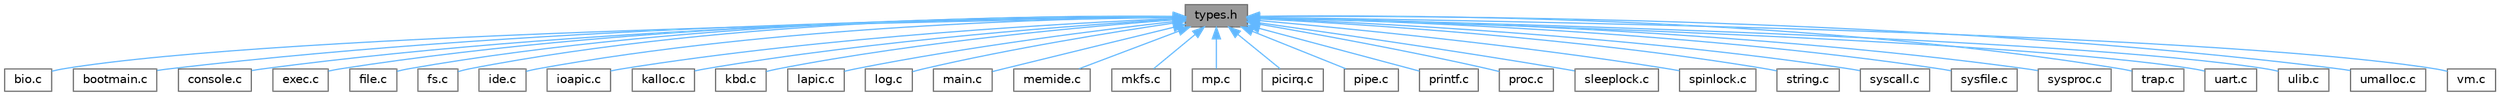 digraph "types.h"
{
 // LATEX_PDF_SIZE
  bgcolor="transparent";
  edge [fontname=Helvetica,fontsize=10,labelfontname=Helvetica,labelfontsize=10];
  node [fontname=Helvetica,fontsize=10,shape=box,height=0.2,width=0.4];
  Node1 [id="Node000001",label="types.h",height=0.2,width=0.4,color="gray40", fillcolor="grey60", style="filled", fontcolor="black",tooltip=" "];
  Node1 -> Node2 [id="edge32_Node000001_Node000002",dir="back",color="steelblue1",style="solid",tooltip=" "];
  Node2 [id="Node000002",label="bio.c",height=0.2,width=0.4,color="grey40", fillcolor="white", style="filled",URL="$dc/de6/bio_8c.html",tooltip=" "];
  Node1 -> Node3 [id="edge33_Node000001_Node000003",dir="back",color="steelblue1",style="solid",tooltip=" "];
  Node3 [id="Node000003",label="bootmain.c",height=0.2,width=0.4,color="grey40", fillcolor="white", style="filled",URL="$d5/dfc/bootmain_8c.html",tooltip=" "];
  Node1 -> Node4 [id="edge34_Node000001_Node000004",dir="back",color="steelblue1",style="solid",tooltip=" "];
  Node4 [id="Node000004",label="console.c",height=0.2,width=0.4,color="grey40", fillcolor="white", style="filled",URL="$d0/d56/console_8c.html",tooltip=" "];
  Node1 -> Node5 [id="edge35_Node000001_Node000005",dir="back",color="steelblue1",style="solid",tooltip=" "];
  Node5 [id="Node000005",label="exec.c",height=0.2,width=0.4,color="grey40", fillcolor="white", style="filled",URL="$df/dc9/exec_8c.html",tooltip=" "];
  Node1 -> Node6 [id="edge36_Node000001_Node000006",dir="back",color="steelblue1",style="solid",tooltip=" "];
  Node6 [id="Node000006",label="file.c",height=0.2,width=0.4,color="grey40", fillcolor="white", style="filled",URL="$d6/d13/file_8c.html",tooltip=" "];
  Node1 -> Node7 [id="edge37_Node000001_Node000007",dir="back",color="steelblue1",style="solid",tooltip=" "];
  Node7 [id="Node000007",label="fs.c",height=0.2,width=0.4,color="grey40", fillcolor="white", style="filled",URL="$d2/d5a/fs_8c.html",tooltip=" "];
  Node1 -> Node8 [id="edge38_Node000001_Node000008",dir="back",color="steelblue1",style="solid",tooltip=" "];
  Node8 [id="Node000008",label="ide.c",height=0.2,width=0.4,color="grey40", fillcolor="white", style="filled",URL="$d9/d2f/ide_8c.html",tooltip=" "];
  Node1 -> Node9 [id="edge39_Node000001_Node000009",dir="back",color="steelblue1",style="solid",tooltip=" "];
  Node9 [id="Node000009",label="ioapic.c",height=0.2,width=0.4,color="grey40", fillcolor="white", style="filled",URL="$dd/d61/ioapic_8c.html",tooltip=" "];
  Node1 -> Node10 [id="edge40_Node000001_Node000010",dir="back",color="steelblue1",style="solid",tooltip=" "];
  Node10 [id="Node000010",label="kalloc.c",height=0.2,width=0.4,color="grey40", fillcolor="white", style="filled",URL="$d4/def/kalloc_8c.html",tooltip=" "];
  Node1 -> Node11 [id="edge41_Node000001_Node000011",dir="back",color="steelblue1",style="solid",tooltip=" "];
  Node11 [id="Node000011",label="kbd.c",height=0.2,width=0.4,color="grey40", fillcolor="white", style="filled",URL="$dc/da9/kbd_8c.html",tooltip=" "];
  Node1 -> Node12 [id="edge42_Node000001_Node000012",dir="back",color="steelblue1",style="solid",tooltip=" "];
  Node12 [id="Node000012",label="lapic.c",height=0.2,width=0.4,color="grey40", fillcolor="white", style="filled",URL="$dc/df6/lapic_8c.html",tooltip=" "];
  Node1 -> Node13 [id="edge43_Node000001_Node000013",dir="back",color="steelblue1",style="solid",tooltip=" "];
  Node13 [id="Node000013",label="log.c",height=0.2,width=0.4,color="grey40", fillcolor="white", style="filled",URL="$d7/df8/log_8c.html",tooltip=" "];
  Node1 -> Node14 [id="edge44_Node000001_Node000014",dir="back",color="steelblue1",style="solid",tooltip=" "];
  Node14 [id="Node000014",label="main.c",height=0.2,width=0.4,color="grey40", fillcolor="white", style="filled",URL="$d0/d29/main_8c.html",tooltip=" "];
  Node1 -> Node15 [id="edge45_Node000001_Node000015",dir="back",color="steelblue1",style="solid",tooltip=" "];
  Node15 [id="Node000015",label="memide.c",height=0.2,width=0.4,color="grey40", fillcolor="white", style="filled",URL="$da/d9b/memide_8c.html",tooltip=" "];
  Node1 -> Node16 [id="edge46_Node000001_Node000016",dir="back",color="steelblue1",style="solid",tooltip=" "];
  Node16 [id="Node000016",label="mkfs.c",height=0.2,width=0.4,color="grey40", fillcolor="white", style="filled",URL="$d7/d1f/mkfs_8c.html",tooltip=" "];
  Node1 -> Node17 [id="edge47_Node000001_Node000017",dir="back",color="steelblue1",style="solid",tooltip=" "];
  Node17 [id="Node000017",label="mp.c",height=0.2,width=0.4,color="grey40", fillcolor="white", style="filled",URL="$dd/d06/mp_8c.html",tooltip=" "];
  Node1 -> Node18 [id="edge48_Node000001_Node000018",dir="back",color="steelblue1",style="solid",tooltip=" "];
  Node18 [id="Node000018",label="picirq.c",height=0.2,width=0.4,color="grey40", fillcolor="white", style="filled",URL="$d5/da8/picirq_8c.html",tooltip=" "];
  Node1 -> Node19 [id="edge49_Node000001_Node000019",dir="back",color="steelblue1",style="solid",tooltip=" "];
  Node19 [id="Node000019",label="pipe.c",height=0.2,width=0.4,color="grey40", fillcolor="white", style="filled",URL="$d1/d47/pipe_8c.html",tooltip=" "];
  Node1 -> Node20 [id="edge50_Node000001_Node000020",dir="back",color="steelblue1",style="solid",tooltip=" "];
  Node20 [id="Node000020",label="printf.c",height=0.2,width=0.4,color="grey40", fillcolor="white", style="filled",URL="$d1/d3d/printf_8c.html",tooltip=" "];
  Node1 -> Node21 [id="edge51_Node000001_Node000021",dir="back",color="steelblue1",style="solid",tooltip=" "];
  Node21 [id="Node000021",label="proc.c",height=0.2,width=0.4,color="grey40", fillcolor="white", style="filled",URL="$d3/dda/proc_8c.html",tooltip=" "];
  Node1 -> Node22 [id="edge52_Node000001_Node000022",dir="back",color="steelblue1",style="solid",tooltip=" "];
  Node22 [id="Node000022",label="sleeplock.c",height=0.2,width=0.4,color="grey40", fillcolor="white", style="filled",URL="$d8/dd1/sleeplock_8c.html",tooltip=" "];
  Node1 -> Node23 [id="edge53_Node000001_Node000023",dir="back",color="steelblue1",style="solid",tooltip=" "];
  Node23 [id="Node000023",label="spinlock.c",height=0.2,width=0.4,color="grey40", fillcolor="white", style="filled",URL="$d3/d2d/spinlock_8c.html",tooltip=" "];
  Node1 -> Node24 [id="edge54_Node000001_Node000024",dir="back",color="steelblue1",style="solid",tooltip=" "];
  Node24 [id="Node000024",label="string.c",height=0.2,width=0.4,color="grey40", fillcolor="white", style="filled",URL="$d1/db0/string_8c.html",tooltip=" "];
  Node1 -> Node25 [id="edge55_Node000001_Node000025",dir="back",color="steelblue1",style="solid",tooltip=" "];
  Node25 [id="Node000025",label="syscall.c",height=0.2,width=0.4,color="grey40", fillcolor="white", style="filled",URL="$db/dd8/syscall_8c.html",tooltip=" "];
  Node1 -> Node26 [id="edge56_Node000001_Node000026",dir="back",color="steelblue1",style="solid",tooltip=" "];
  Node26 [id="Node000026",label="sysfile.c",height=0.2,width=0.4,color="grey40", fillcolor="white", style="filled",URL="$d1/d14/sysfile_8c.html",tooltip=" "];
  Node1 -> Node27 [id="edge57_Node000001_Node000027",dir="back",color="steelblue1",style="solid",tooltip=" "];
  Node27 [id="Node000027",label="sysproc.c",height=0.2,width=0.4,color="grey40", fillcolor="white", style="filled",URL="$dd/d35/sysproc_8c.html",tooltip=" "];
  Node1 -> Node28 [id="edge58_Node000001_Node000028",dir="back",color="steelblue1",style="solid",tooltip=" "];
  Node28 [id="Node000028",label="trap.c",height=0.2,width=0.4,color="grey40", fillcolor="white", style="filled",URL="$dc/d6f/trap_8c.html",tooltip=" "];
  Node1 -> Node29 [id="edge59_Node000001_Node000029",dir="back",color="steelblue1",style="solid",tooltip=" "];
  Node29 [id="Node000029",label="uart.c",height=0.2,width=0.4,color="grey40", fillcolor="white", style="filled",URL="$d1/d87/uart_8c.html",tooltip=" "];
  Node1 -> Node30 [id="edge60_Node000001_Node000030",dir="back",color="steelblue1",style="solid",tooltip=" "];
  Node30 [id="Node000030",label="ulib.c",height=0.2,width=0.4,color="grey40", fillcolor="white", style="filled",URL="$db/d8a/ulib_8c.html",tooltip=" "];
  Node1 -> Node31 [id="edge61_Node000001_Node000031",dir="back",color="steelblue1",style="solid",tooltip=" "];
  Node31 [id="Node000031",label="umalloc.c",height=0.2,width=0.4,color="grey40", fillcolor="white", style="filled",URL="$df/d5d/umalloc_8c.html",tooltip=" "];
  Node1 -> Node32 [id="edge62_Node000001_Node000032",dir="back",color="steelblue1",style="solid",tooltip=" "];
  Node32 [id="Node000032",label="vm.c",height=0.2,width=0.4,color="grey40", fillcolor="white", style="filled",URL="$de/de9/vm_8c.html",tooltip=" "];
}
